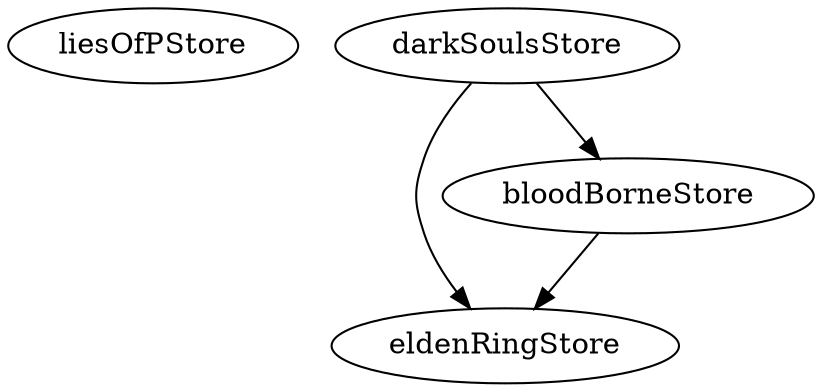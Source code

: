 digraph {
    liesOfPStore -> { }
    eldenRingStore -> { }
    darkSoulsStore -> { bloodBorneStore eldenRingStore }
    bloodBorneStore -> { eldenRingStore }
}